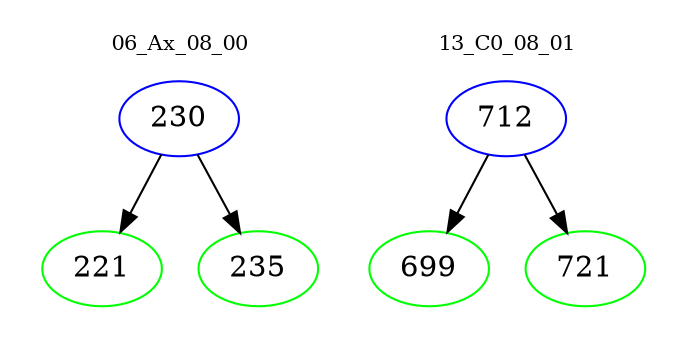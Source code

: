 digraph{
subgraph cluster_0 {
color = white
label = "06_Ax_08_00";
fontsize=10;
T0_230 [label="230", color="blue"]
T0_230 -> T0_221 [color="black"]
T0_221 [label="221", color="green"]
T0_230 -> T0_235 [color="black"]
T0_235 [label="235", color="green"]
}
subgraph cluster_1 {
color = white
label = "13_C0_08_01";
fontsize=10;
T1_712 [label="712", color="blue"]
T1_712 -> T1_699 [color="black"]
T1_699 [label="699", color="green"]
T1_712 -> T1_721 [color="black"]
T1_721 [label="721", color="green"]
}
}
